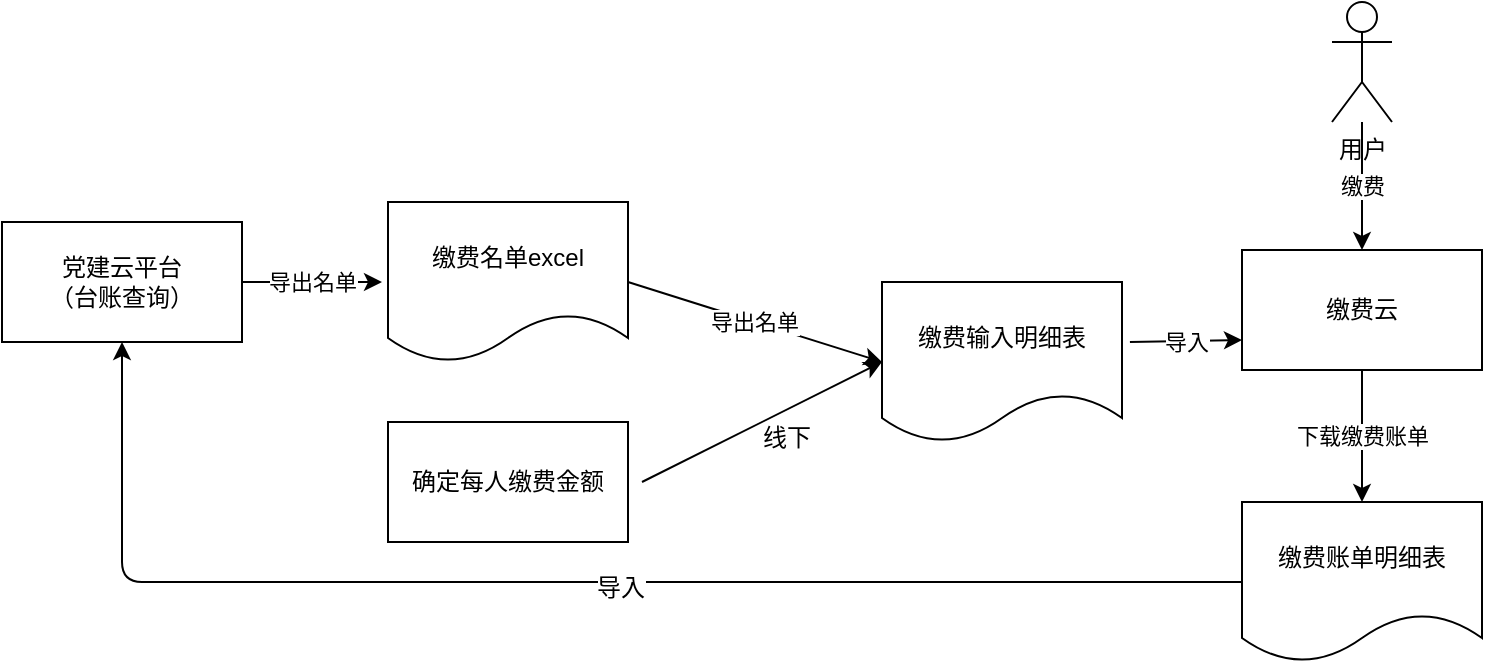 <mxfile version="12.3.3" type="github" pages="1"><diagram id="95EqY0AA_KUx8K_nrgJL" name="Page-1"><mxGraphModel dx="854" dy="436" grid="1" gridSize="10" guides="1" tooltips="1" connect="1" arrows="1" fold="1" page="1" pageScale="1" pageWidth="827" pageHeight="1169" math="0" shadow="0"><root><mxCell id="0"/><mxCell id="1" parent="0"/><mxCell id="CEordu292w5U_zV6kVUv-1" value="党建云平台&lt;br&gt;（台账查询）" style="rounded=0;whiteSpace=wrap;html=1;" vertex="1" parent="1"><mxGeometry x="100" y="150" width="120" height="60" as="geometry"/></mxCell><mxCell id="CEordu292w5U_zV6kVUv-2" value="导出名单" style="endArrow=classic;html=1;exitX=1;exitY=0.5;exitDx=0;exitDy=0;" edge="1" parent="1" source="CEordu292w5U_zV6kVUv-1"><mxGeometry width="50" height="50" relative="1" as="geometry"><mxPoint x="220" y="210" as="sourcePoint"/><mxPoint x="290" y="180" as="targetPoint"/></mxGeometry></mxCell><mxCell id="CEordu292w5U_zV6kVUv-3" value="缴费名单excel" style="shape=document;whiteSpace=wrap;html=1;boundedLbl=1;" vertex="1" parent="1"><mxGeometry x="293" y="140" width="120" height="80" as="geometry"/></mxCell><mxCell id="CEordu292w5U_zV6kVUv-4" value="确定每人缴费金额" style="rounded=0;whiteSpace=wrap;html=1;" vertex="1" parent="1"><mxGeometry x="293" y="250" width="120" height="60" as="geometry"/></mxCell><mxCell id="CEordu292w5U_zV6kVUv-5" value="缴费输入明细表" style="shape=document;whiteSpace=wrap;html=1;boundedLbl=1;" vertex="1" parent="1"><mxGeometry x="540" y="180" width="120" height="80" as="geometry"/></mxCell><mxCell id="CEordu292w5U_zV6kVUv-6" value="导出名单" style="endArrow=classic;html=1;exitX=1;exitY=0.5;exitDx=0;exitDy=0;entryX=0;entryY=0.5;entryDx=0;entryDy=0;" edge="1" parent="1" source="CEordu292w5U_zV6kVUv-3" target="CEordu292w5U_zV6kVUv-5"><mxGeometry width="50" height="50" relative="1" as="geometry"><mxPoint x="230" y="190" as="sourcePoint"/><mxPoint x="300" y="190" as="targetPoint"/></mxGeometry></mxCell><mxCell id="CEordu292w5U_zV6kVUv-7" value="" style="endArrow=classic;html=1;entryX=0;entryY=0.5;entryDx=0;entryDy=0;" edge="1" parent="1" target="CEordu292w5U_zV6kVUv-5"><mxGeometry width="50" height="50" relative="1" as="geometry"><mxPoint x="420" y="280" as="sourcePoint"/><mxPoint x="500" y="250" as="targetPoint"/></mxGeometry></mxCell><mxCell id="CEordu292w5U_zV6kVUv-8" value="缴费云" style="rounded=0;whiteSpace=wrap;html=1;" vertex="1" parent="1"><mxGeometry x="720" y="164" width="120" height="60" as="geometry"/></mxCell><mxCell id="CEordu292w5U_zV6kVUv-9" value="导入" style="endArrow=classic;html=1;exitX=1.033;exitY=0.375;exitDx=0;exitDy=0;entryX=0;entryY=0.75;entryDx=0;entryDy=0;exitPerimeter=0;" edge="1" parent="1" source="CEordu292w5U_zV6kVUv-5" target="CEordu292w5U_zV6kVUv-8"><mxGeometry width="50" height="50" relative="1" as="geometry"><mxPoint x="423" y="190" as="sourcePoint"/><mxPoint x="550" y="230" as="targetPoint"/></mxGeometry></mxCell><mxCell id="CEordu292w5U_zV6kVUv-10" value="线下" style="text;html=1;align=center;verticalAlign=middle;resizable=0;points=[];;autosize=1;" vertex="1" parent="1"><mxGeometry x="472" y="248" width="40" height="20" as="geometry"/></mxCell><mxCell id="CEordu292w5U_zV6kVUv-11" value="用户" style="shape=umlActor;verticalLabelPosition=bottom;labelBackgroundColor=#ffffff;verticalAlign=top;html=1;outlineConnect=0;" vertex="1" parent="1"><mxGeometry x="765" y="40" width="30" height="60" as="geometry"/></mxCell><mxCell id="CEordu292w5U_zV6kVUv-12" value="缴费" style="endArrow=classic;html=1;entryX=0.5;entryY=0;entryDx=0;entryDy=0;" edge="1" parent="1" source="CEordu292w5U_zV6kVUv-11" target="CEordu292w5U_zV6kVUv-8"><mxGeometry width="50" height="50" relative="1" as="geometry"><mxPoint x="673.96" y="220" as="sourcePoint"/><mxPoint x="730" y="219" as="targetPoint"/></mxGeometry></mxCell><mxCell id="CEordu292w5U_zV6kVUv-13" value="缴费账单明细表" style="shape=document;whiteSpace=wrap;html=1;boundedLbl=1;" vertex="1" parent="1"><mxGeometry x="720" y="290" width="120" height="80" as="geometry"/></mxCell><mxCell id="CEordu292w5U_zV6kVUv-14" value="下载缴费账单" style="endArrow=classic;html=1;entryX=0.5;entryY=0;entryDx=0;entryDy=0;exitX=0.5;exitY=1;exitDx=0;exitDy=0;" edge="1" parent="1" source="CEordu292w5U_zV6kVUv-8" target="CEordu292w5U_zV6kVUv-13"><mxGeometry width="50" height="50" relative="1" as="geometry"><mxPoint x="790" y="110" as="sourcePoint"/><mxPoint x="790" y="174" as="targetPoint"/></mxGeometry></mxCell><mxCell id="CEordu292w5U_zV6kVUv-15" value="" style="endArrow=classic;html=1;exitX=0;exitY=0.5;exitDx=0;exitDy=0;entryX=0.5;entryY=1;entryDx=0;entryDy=0;" edge="1" parent="1" source="CEordu292w5U_zV6kVUv-13" target="CEordu292w5U_zV6kVUv-1"><mxGeometry width="50" height="50" relative="1" as="geometry"><mxPoint x="620" y="360" as="sourcePoint"/><mxPoint x="670" y="310" as="targetPoint"/><Array as="points"><mxPoint x="160" y="330"/></Array></mxGeometry></mxCell><mxCell id="CEordu292w5U_zV6kVUv-16" value="导入" style="text;html=1;align=center;verticalAlign=middle;resizable=0;points=[];;labelBackgroundColor=#ffffff;" vertex="1" connectable="0" parent="CEordu292w5U_zV6kVUv-15"><mxGeometry x="-0.085" y="3" relative="1" as="geometry"><mxPoint as="offset"/></mxGeometry></mxCell></root></mxGraphModel></diagram></mxfile>